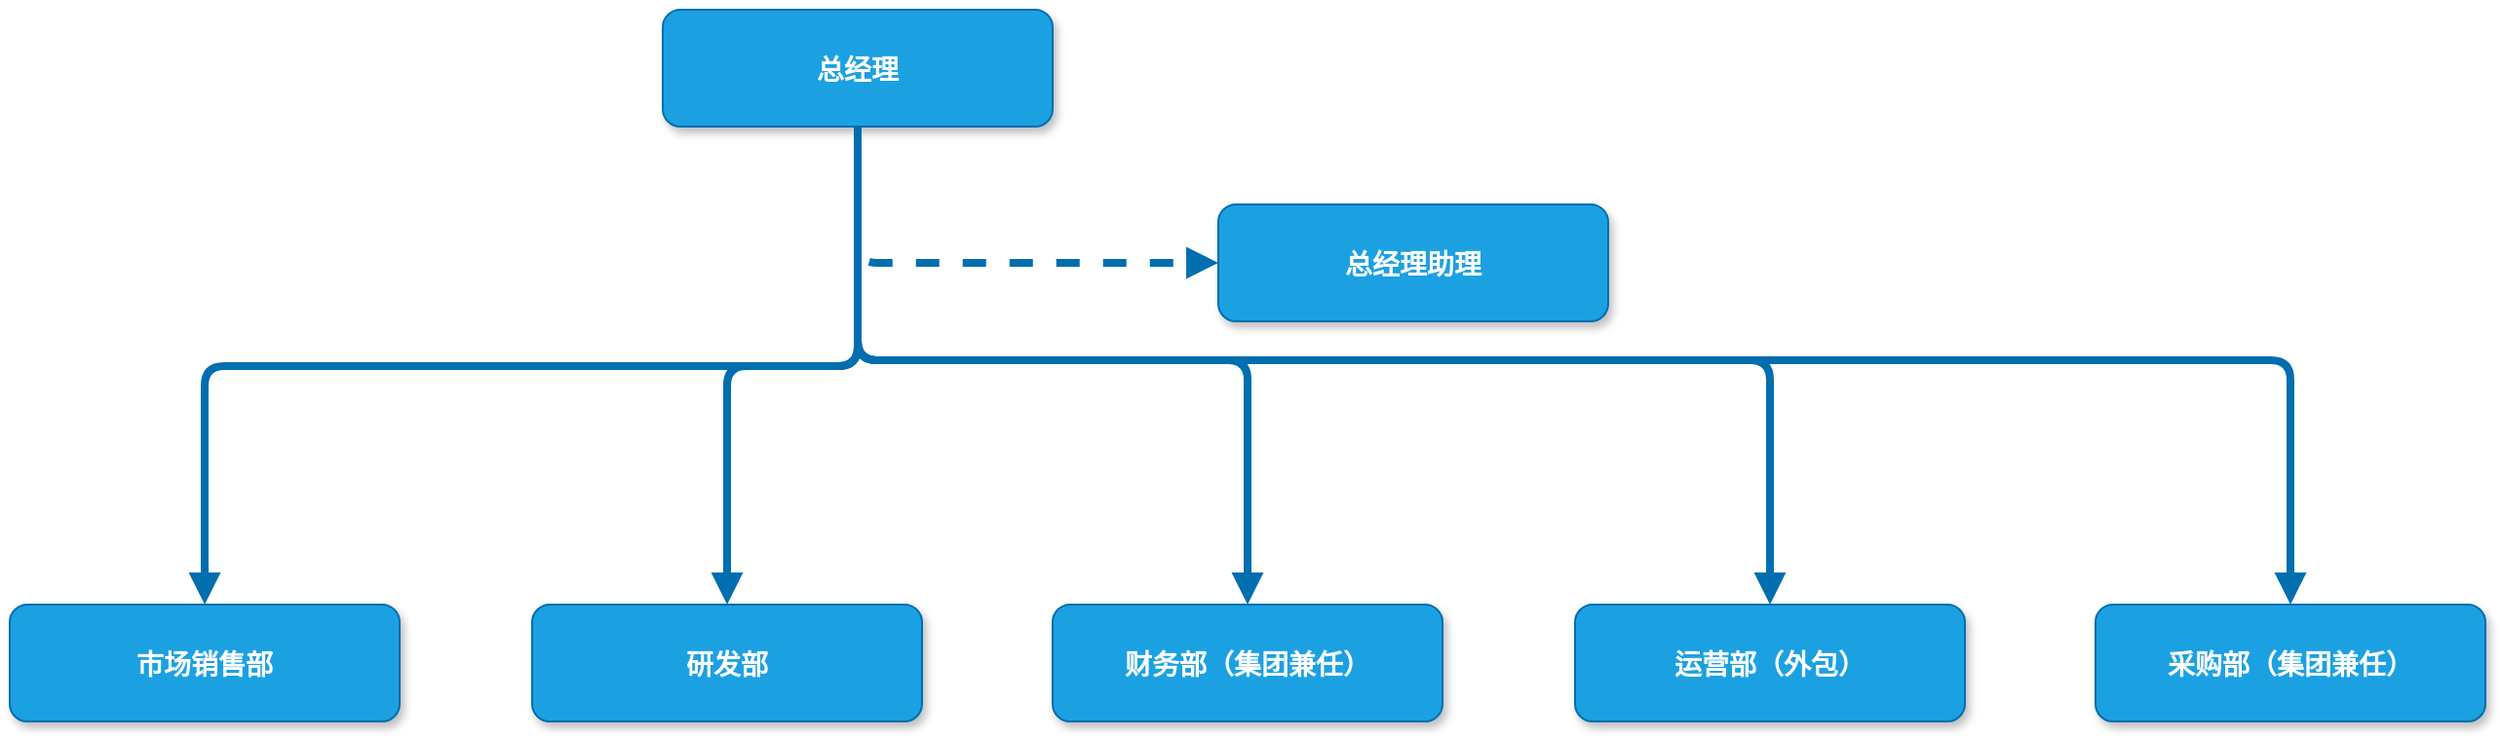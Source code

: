 <mxfile version="13.5.8" type="github">
  <diagram name="Page-1" id="97916047-d0de-89f5-080d-49f4d83e522f">
    <mxGraphModel dx="1422" dy="794" grid="1" gridSize="10" guides="1" tooltips="1" connect="1" arrows="1" fold="1" page="1" pageScale="1.5" pageWidth="1169" pageHeight="827" background="#ffffff" math="0" shadow="0">
      <root>
        <mxCell id="0" />
        <mxCell id="1" parent="0" />
        <mxCell id="2" value="总经理" style="rounded=1;fillColor=#1ba1e2;strokeColor=#006EAF;shadow=1;fontStyle=1;fontColor=#ffffff;fontSize=14;" parent="1" vertex="1">
          <mxGeometry x="675" y="150" width="200" height="60" as="geometry" />
        </mxCell>
        <mxCell id="4" value="运营部（外包）" style="rounded=1;fillColor=#1ba1e2;strokeColor=#006EAF;shadow=1;fontStyle=1;fontColor=#ffffff;fontSize=14;" parent="1" vertex="1">
          <mxGeometry x="1143" y="455.5" width="200" height="60" as="geometry" />
        </mxCell>
        <mxCell id="5" value="市场销售部" style="rounded=1;fillColor=#1ba1e2;strokeColor=#006EAF;shadow=1;fontStyle=1;fontColor=#ffffff;fontSize=14;" parent="1" vertex="1">
          <mxGeometry x="340" y="455.5" width="200" height="60" as="geometry" />
        </mxCell>
        <mxCell id="6" value="研发部" style="rounded=1;fillColor=#1ba1e2;strokeColor=#006EAF;shadow=1;fontStyle=1;fontColor=#ffffff;fontSize=14;" parent="1" vertex="1">
          <mxGeometry x="608" y="455.5" width="200" height="60" as="geometry" />
        </mxCell>
        <mxCell id="7" value="总经理助理" style="rounded=1;fillColor=#1ba1e2;strokeColor=#006EAF;shadow=1;fontStyle=1;fontColor=#ffffff;fontSize=14;" parent="1" vertex="1">
          <mxGeometry x="960" y="250" width="200" height="60" as="geometry" />
        </mxCell>
        <mxCell id="30" value="" style="edgeStyle=elbowEdgeStyle;elbow=vertical;strokeWidth=4;endArrow=block;endFill=1;fontStyle=1;strokeColor=#006EAF;exitX=0.5;exitY=1;exitDx=0;exitDy=0;fillColor=#1ba1e2;" parent="1" source="2" target="5" edge="1">
          <mxGeometry x="22" y="165.5" width="100" height="100" as="geometry">
            <mxPoint x="772" y="270" as="sourcePoint" />
            <mxPoint x="122" y="165.5" as="targetPoint" />
          </mxGeometry>
        </mxCell>
        <mxCell id="31" value="" style="edgeStyle=elbowEdgeStyle;elbow=vertical;strokeWidth=4;endArrow=block;endFill=1;fontStyle=1;strokeColor=#006EAF;exitX=0.5;exitY=1;exitDx=0;exitDy=0;fillColor=#1ba1e2;" parent="1" source="2" target="4" edge="1">
          <mxGeometry x="22" y="165.5" width="100" height="100" as="geometry">
            <mxPoint x="772" y="270" as="sourcePoint" />
            <mxPoint x="122" y="165.5" as="targetPoint" />
            <Array as="points">
              <mxPoint x="1010" y="330" />
            </Array>
          </mxGeometry>
        </mxCell>
        <mxCell id="33" value="" style="edgeStyle=elbowEdgeStyle;elbow=vertical;strokeWidth=4;endArrow=block;endFill=1;fontStyle=1;dashed=1;strokeColor=#006EAF;fillColor=#1ba1e2;" parent="1" source="2" target="7" edge="1">
          <mxGeometry x="22" y="165.5" width="100" height="100" as="geometry">
            <mxPoint x="22" y="265.5" as="sourcePoint" />
            <mxPoint x="122" y="165.5" as="targetPoint" />
            <Array as="points">
              <mxPoint x="930" y="280" />
              <mxPoint x="1062" y="295.5" />
            </Array>
          </mxGeometry>
        </mxCell>
        <mxCell id="SNdY29Xibx8d0OwwSOjc-55" value="财务部（集团兼任）" style="rounded=1;fillColor=#1ba1e2;strokeColor=#006EAF;shadow=1;fontStyle=1;fontColor=#ffffff;fontSize=14;" vertex="1" parent="1">
          <mxGeometry x="875" y="455.5" width="200" height="60" as="geometry" />
        </mxCell>
        <mxCell id="SNdY29Xibx8d0OwwSOjc-56" value="采购部（集团兼任）" style="rounded=1;fillColor=#1ba1e2;strokeColor=#006EAF;shadow=1;fontStyle=1;fontColor=#ffffff;fontSize=14;" vertex="1" parent="1">
          <mxGeometry x="1410" y="455.5" width="200" height="60" as="geometry" />
        </mxCell>
        <mxCell id="SNdY29Xibx8d0OwwSOjc-58" value="" style="edgeStyle=elbowEdgeStyle;elbow=vertical;strokeWidth=4;endArrow=block;endFill=1;fontStyle=1;strokeColor=#006EAF;entryX=0.5;entryY=0;entryDx=0;entryDy=0;exitX=0.5;exitY=1;exitDx=0;exitDy=0;fillColor=#1ba1e2;" edge="1" parent="1" source="2" target="SNdY29Xibx8d0OwwSOjc-55">
          <mxGeometry x="32" y="175.5" width="100" height="100" as="geometry">
            <mxPoint x="770" y="260" as="sourcePoint" />
            <mxPoint x="1253" y="465.5" as="targetPoint" />
            <Array as="points">
              <mxPoint x="880" y="330" />
            </Array>
          </mxGeometry>
        </mxCell>
        <mxCell id="SNdY29Xibx8d0OwwSOjc-59" value="" style="edgeStyle=elbowEdgeStyle;elbow=vertical;strokeWidth=4;endArrow=block;endFill=1;fontStyle=1;strokeColor=#006EAF;exitX=0.5;exitY=1;exitDx=0;exitDy=0;fillColor=#1ba1e2;" edge="1" parent="1" source="2" target="SNdY29Xibx8d0OwwSOjc-56">
          <mxGeometry x="42" y="185.5" width="100" height="100" as="geometry">
            <mxPoint x="770" y="260" as="sourcePoint" />
            <mxPoint x="985" y="465.5" as="targetPoint" />
            <Array as="points">
              <mxPoint x="1140" y="330" />
            </Array>
          </mxGeometry>
        </mxCell>
        <mxCell id="SNdY29Xibx8d0OwwSOjc-60" value="" style="edgeStyle=elbowEdgeStyle;elbow=vertical;strokeWidth=4;endArrow=block;endFill=1;fontStyle=1;strokeColor=#006EAF;exitX=0.5;exitY=1;exitDx=0;exitDy=0;fillColor=#1ba1e2;" edge="1" parent="1" source="2" target="6">
          <mxGeometry x="32" y="175.5" width="100" height="100" as="geometry">
            <mxPoint x="785" y="220" as="sourcePoint" />
            <mxPoint x="450" y="465.5" as="targetPoint" />
          </mxGeometry>
        </mxCell>
      </root>
    </mxGraphModel>
  </diagram>
</mxfile>

